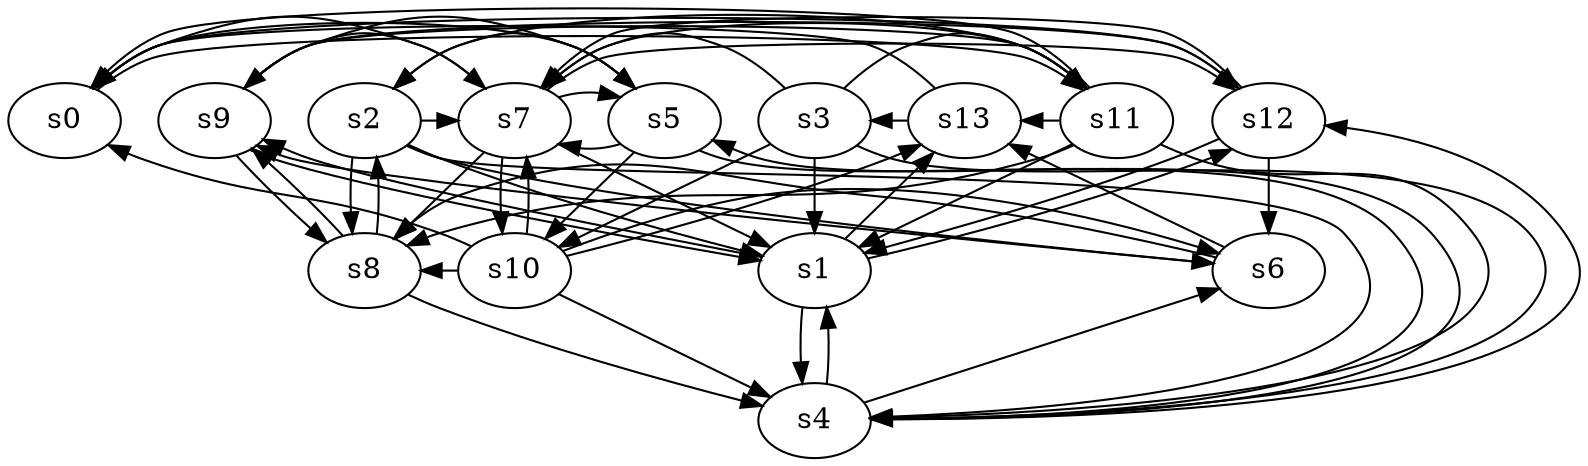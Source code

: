 digraph game_0945_complex_14 {
    s0 [name="s0", player=0, target=1];
    s1 [name="s1", player=1, target=1];
    s2 [name="s2", player=1, target=1];
    s3 [name="s3", player=0];
    s4 [name="s4", player=1];
    s5 [name="s5", player=1];
    s6 [name="s6", player=0, target=1];
    s7 [name="s7", player=0];
    s8 [name="s8", player=0];
    s9 [name="s9", player=1];
    s10 [name="s10", player=0, target=1];
    s11 [name="s11", player=0];
    s12 [name="s12", player=0, target=1];
    s13 [name="s13", player=1];

    s0 -> s5 [constraint="time == 12 || time == 15 || time == 18"];
    s0 -> s7 [constraint="time % 2 == 0"];
    s0 -> s11 [constraint="time % 3 == 1 && time % 5 == 2"];
    s1 -> s4;
    s1 -> s9 [constraint="time % 4 == 1 && time % 3 == 1"];
    s1 -> s12 [constraint="time % 2 == 0 || time % 3 == 0"];
    s1 -> s13 [constraint="time % 3 == 0 && time % 5 == 3"];
    s2 -> s1 [constraint="time % 4 == 3"];
    s2 -> s4 [constraint="!(time % 4 == 1)"];
    s2 -> s6 [constraint="time % 4 == 0 || time % 2 == 0"];
    s2 -> s7 [constraint="time % 3 == 1 && time % 4 == 2"];
    s2 -> s8;
    s3 -> s1;
    s3 -> s4 [constraint="time == 8 || time == 16 || time == 17 || time == 19 || time == 20"];
    s3 -> s7 [constraint="!(time % 5 == 4)"];
    s3 -> s10 [constraint="time % 3 == 2 && time % 5 == 4"];
    s3 -> s11 [constraint="time % 4 == 0 && time % 5 == 4"];
    s4 -> s1;
    s4 -> s5 [constraint="time % 5 == 0 || time % 2 == 1"];
    s4 -> s6 [constraint="!(time % 4 == 2)"];
    s4 -> s12 [constraint="!(time % 2 == 1)"];
    s5 -> s2 [constraint="time == 15"];
    s5 -> s4 [constraint="time % 4 == 2 && time % 5 == 3"];
    s5 -> s7 [constraint="time % 4 == 2 && time % 4 == 3"];
    s5 -> s10 [constraint="time % 5 == 4 || time % 3 == 2"];
    s6 -> s8 [constraint="time % 3 == 2 || time % 3 == 1"];
    s6 -> s9 [constraint="time % 2 == 0 && time % 4 == 2"];
    s6 -> s13 [constraint="time % 4 == 2 && time % 4 == 1"];
    s7 -> s1;
    s7 -> s5 [constraint="time % 3 == 1 && time % 4 == 1"];
    s7 -> s8 [constraint="!(time % 3 == 0)"];
    s7 -> s9 [constraint="time == 14 || time == 16"];
    s7 -> s10;
    s7 -> s11 [constraint="time % 4 == 1"];
    s7 -> s12 [constraint="time % 4 == 2 || time % 2 == 1"];
    s8 -> s2;
    s8 -> s4 [constraint="time % 8 == 2"];
    s8 -> s9 [constraint="!(time % 3 == 1)"];
    s9 -> s1 [constraint="time % 5 == 4 || time % 4 == 3"];
    s9 -> s5 [constraint="time % 4 == 0 && time % 5 == 1"];
    s9 -> s8 [constraint="time % 3 == 1 && time % 5 == 3"];
    s9 -> s11 [constraint="time % 4 == 0"];
    s9 -> s12 [constraint="time % 4 == 3 && time % 3 == 0"];
    s10 -> s0 [constraint="time % 2 == 1 || time % 3 == 0"];
    s10 -> s4 [constraint="!(time % 4 == 0)"];
    s10 -> s6 [constraint="time % 4 == 1 && time % 4 == 0"];
    s10 -> s7 [constraint="time % 4 == 2 || time % 5 == 4"];
    s10 -> s8 [constraint="time % 3 == 2 && time % 4 == 0"];
    s10 -> s13 [constraint="!(time % 4 == 2)"];
    s11 -> s0 [constraint="time % 8 == 3"];
    s11 -> s1;
    s11 -> s2 [constraint="time == 6 || time == 7 || time == 17"];
    s11 -> s4 [constraint="time % 4 == 2 || time % 4 == 2"];
    s11 -> s8 [constraint="time % 2 == 0 && time % 5 == 3"];
    s11 -> s13 [constraint="time % 2 == 1 && time % 4 == 2"];
    s12 -> s0 [constraint="time % 4 == 0"];
    s12 -> s1 [constraint="time == 7 || time == 11 || time == 15 || time == 18"];
    s12 -> s6;
    s12 -> s7 [constraint="!(time % 3 == 2)"];
    s13 -> s0 [constraint="time % 6 == 2"];
    s13 -> s3 [constraint="time % 8 == 1"];
}
